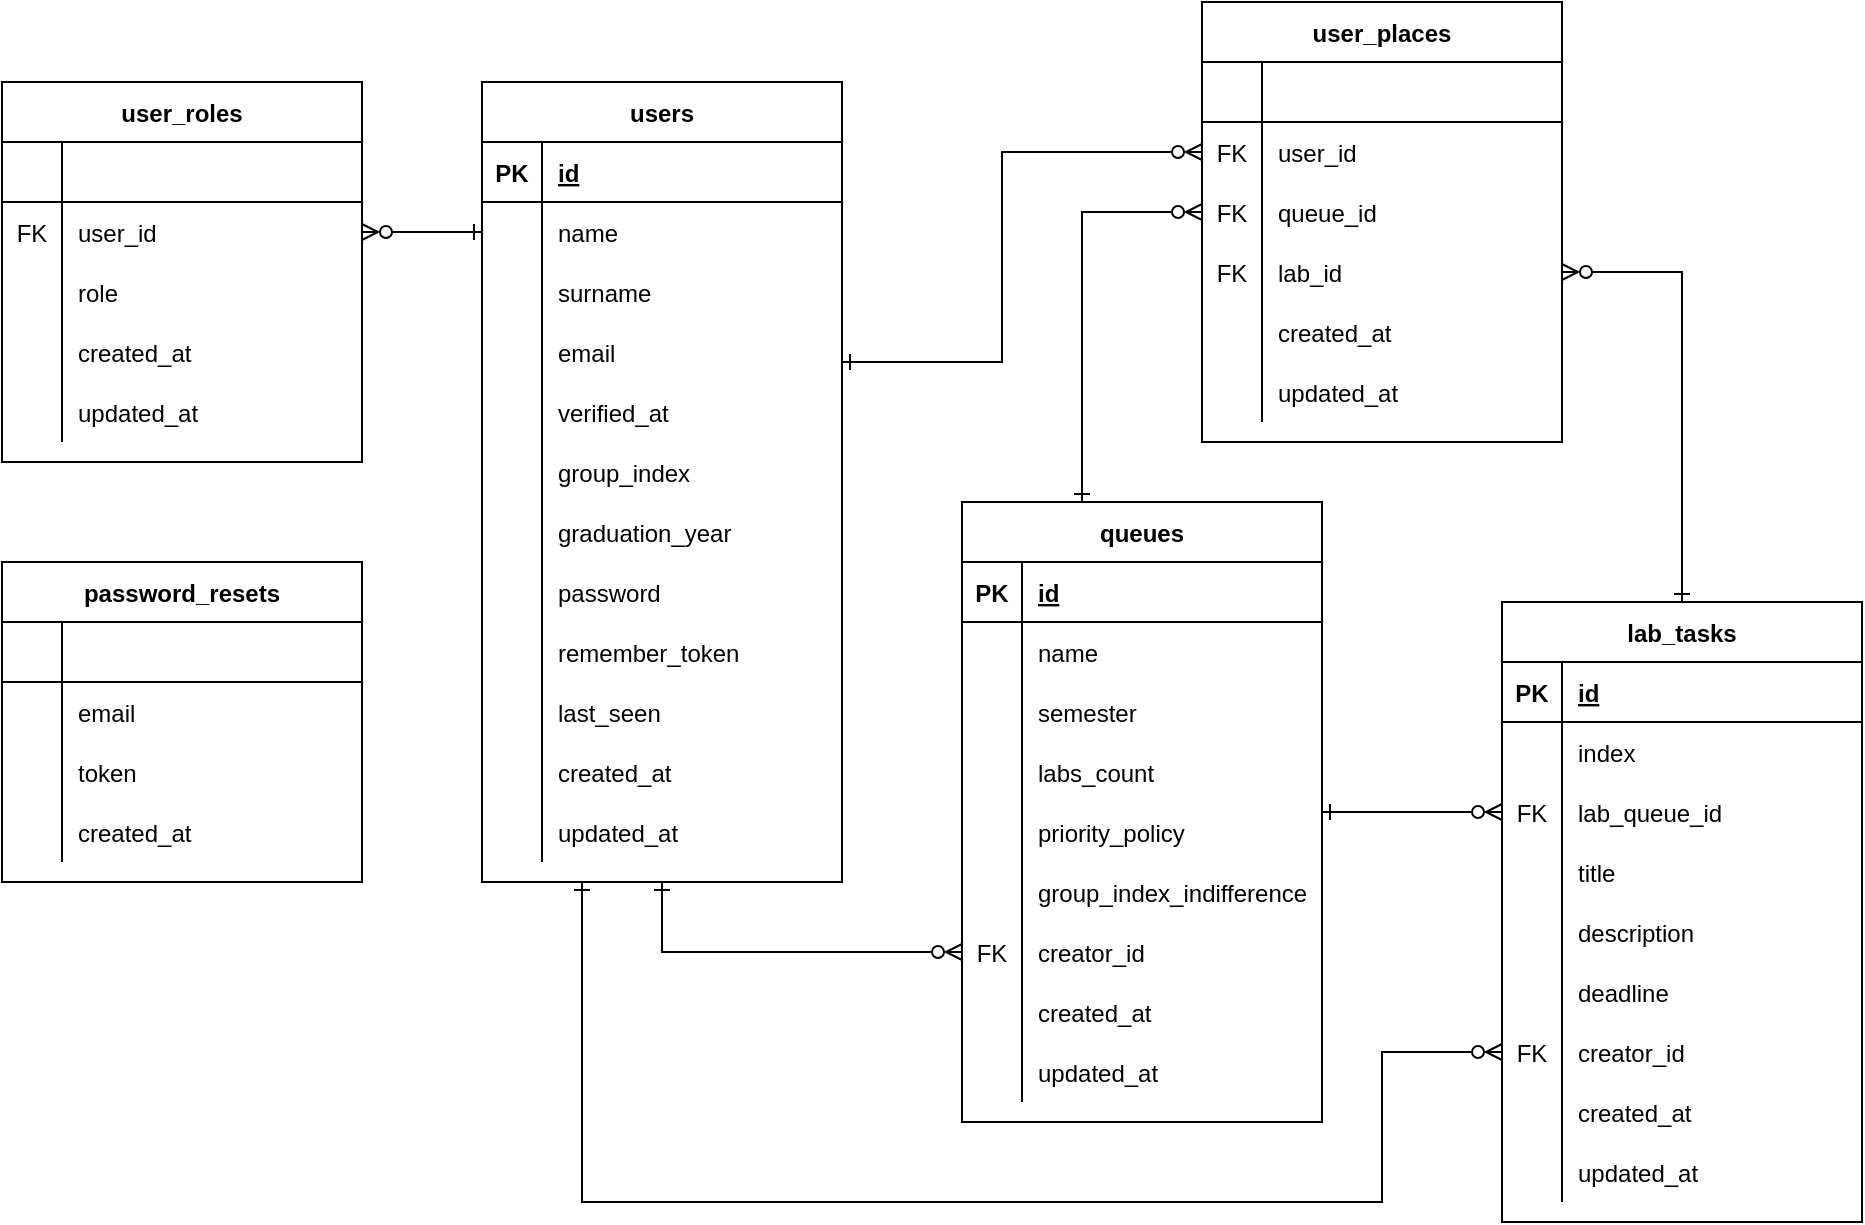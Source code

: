<mxfile version="17.4.2" type="device"><diagram id="eSmCyZYWv-POi5Xibx4J" name="Page-1"><mxGraphModel dx="2035" dy="733" grid="1" gridSize="10" guides="1" tooltips="1" connect="1" arrows="1" fold="1" page="1" pageScale="1" pageWidth="850" pageHeight="1100" math="0" shadow="0"><root><mxCell id="0"/><mxCell id="1" parent="0"/><mxCell id="dV7LH_QPgFNUmHeSNDw5-92" style="edgeStyle=orthogonalEdgeStyle;rounded=0;orthogonalLoop=1;jettySize=auto;html=1;startArrow=ERone;startFill=0;endArrow=ERzeroToMany;endFill=0;" parent="1" source="dV7LH_QPgFNUmHeSNDw5-1" target="dV7LH_QPgFNUmHeSNDw5-89" edge="1"><mxGeometry relative="1" as="geometry"/></mxCell><mxCell id="4sEg2QqmneDxAvQaj70C-14" style="edgeStyle=orthogonalEdgeStyle;rounded=0;orthogonalLoop=1;jettySize=auto;html=1;endArrow=ERzeroToMany;endFill=0;startArrow=ERone;startFill=0;" parent="1" source="dV7LH_QPgFNUmHeSNDw5-1" target="4sEg2QqmneDxAvQaj70C-5" edge="1"><mxGeometry relative="1" as="geometry"><Array as="points"><mxPoint x="400" y="260"/><mxPoint x="400" y="155"/></Array></mxGeometry></mxCell><mxCell id="dV7LH_QPgFNUmHeSNDw5-1" value="users" style="shape=table;startSize=30;container=1;collapsible=1;childLayout=tableLayout;fixedRows=1;rowLines=0;fontStyle=1;align=center;resizeLast=1;" parent="1" vertex="1"><mxGeometry x="140" y="120" width="180" height="400" as="geometry"/></mxCell><mxCell id="dV7LH_QPgFNUmHeSNDw5-2" value="" style="shape=tableRow;horizontal=0;startSize=0;swimlaneHead=0;swimlaneBody=0;fillColor=none;collapsible=0;dropTarget=0;points=[[0,0.5],[1,0.5]];portConstraint=eastwest;top=0;left=0;right=0;bottom=1;" parent="dV7LH_QPgFNUmHeSNDw5-1" vertex="1"><mxGeometry y="30" width="180" height="30" as="geometry"/></mxCell><mxCell id="dV7LH_QPgFNUmHeSNDw5-3" value="PK" style="shape=partialRectangle;connectable=0;fillColor=none;top=0;left=0;bottom=0;right=0;fontStyle=1;overflow=hidden;" parent="dV7LH_QPgFNUmHeSNDw5-2" vertex="1"><mxGeometry width="30" height="30" as="geometry"><mxRectangle width="30" height="30" as="alternateBounds"/></mxGeometry></mxCell><mxCell id="dV7LH_QPgFNUmHeSNDw5-4" value="id" style="shape=partialRectangle;connectable=0;fillColor=none;top=0;left=0;bottom=0;right=0;align=left;spacingLeft=6;fontStyle=5;overflow=hidden;" parent="dV7LH_QPgFNUmHeSNDw5-2" vertex="1"><mxGeometry x="30" width="150" height="30" as="geometry"><mxRectangle width="150" height="30" as="alternateBounds"/></mxGeometry></mxCell><mxCell id="dV7LH_QPgFNUmHeSNDw5-5" value="" style="shape=tableRow;horizontal=0;startSize=0;swimlaneHead=0;swimlaneBody=0;fillColor=none;collapsible=0;dropTarget=0;points=[[0,0.5],[1,0.5]];portConstraint=eastwest;top=0;left=0;right=0;bottom=0;" parent="dV7LH_QPgFNUmHeSNDw5-1" vertex="1"><mxGeometry y="60" width="180" height="30" as="geometry"/></mxCell><mxCell id="dV7LH_QPgFNUmHeSNDw5-6" value="" style="shape=partialRectangle;connectable=0;fillColor=none;top=0;left=0;bottom=0;right=0;editable=1;overflow=hidden;" parent="dV7LH_QPgFNUmHeSNDw5-5" vertex="1"><mxGeometry width="30" height="30" as="geometry"><mxRectangle width="30" height="30" as="alternateBounds"/></mxGeometry></mxCell><mxCell id="dV7LH_QPgFNUmHeSNDw5-7" value="name" style="shape=partialRectangle;connectable=0;fillColor=none;top=0;left=0;bottom=0;right=0;align=left;spacingLeft=6;overflow=hidden;" parent="dV7LH_QPgFNUmHeSNDw5-5" vertex="1"><mxGeometry x="30" width="150" height="30" as="geometry"><mxRectangle width="150" height="30" as="alternateBounds"/></mxGeometry></mxCell><mxCell id="dV7LH_QPgFNUmHeSNDw5-8" value="" style="shape=tableRow;horizontal=0;startSize=0;swimlaneHead=0;swimlaneBody=0;fillColor=none;collapsible=0;dropTarget=0;points=[[0,0.5],[1,0.5]];portConstraint=eastwest;top=0;left=0;right=0;bottom=0;" parent="dV7LH_QPgFNUmHeSNDw5-1" vertex="1"><mxGeometry y="90" width="180" height="30" as="geometry"/></mxCell><mxCell id="dV7LH_QPgFNUmHeSNDw5-9" value="" style="shape=partialRectangle;connectable=0;fillColor=none;top=0;left=0;bottom=0;right=0;editable=1;overflow=hidden;" parent="dV7LH_QPgFNUmHeSNDw5-8" vertex="1"><mxGeometry width="30" height="30" as="geometry"><mxRectangle width="30" height="30" as="alternateBounds"/></mxGeometry></mxCell><mxCell id="dV7LH_QPgFNUmHeSNDw5-10" value="surname" style="shape=partialRectangle;connectable=0;fillColor=none;top=0;left=0;bottom=0;right=0;align=left;spacingLeft=6;overflow=hidden;" parent="dV7LH_QPgFNUmHeSNDw5-8" vertex="1"><mxGeometry x="30" width="150" height="30" as="geometry"><mxRectangle width="150" height="30" as="alternateBounds"/></mxGeometry></mxCell><mxCell id="dV7LH_QPgFNUmHeSNDw5-11" value="" style="shape=tableRow;horizontal=0;startSize=0;swimlaneHead=0;swimlaneBody=0;fillColor=none;collapsible=0;dropTarget=0;points=[[0,0.5],[1,0.5]];portConstraint=eastwest;top=0;left=0;right=0;bottom=0;" parent="dV7LH_QPgFNUmHeSNDw5-1" vertex="1"><mxGeometry y="120" width="180" height="30" as="geometry"/></mxCell><mxCell id="dV7LH_QPgFNUmHeSNDw5-12" value="" style="shape=partialRectangle;connectable=0;fillColor=none;top=0;left=0;bottom=0;right=0;editable=1;overflow=hidden;" parent="dV7LH_QPgFNUmHeSNDw5-11" vertex="1"><mxGeometry width="30" height="30" as="geometry"><mxRectangle width="30" height="30" as="alternateBounds"/></mxGeometry></mxCell><mxCell id="dV7LH_QPgFNUmHeSNDw5-13" value="email" style="shape=partialRectangle;connectable=0;fillColor=none;top=0;left=0;bottom=0;right=0;align=left;spacingLeft=6;overflow=hidden;" parent="dV7LH_QPgFNUmHeSNDw5-11" vertex="1"><mxGeometry x="30" width="150" height="30" as="geometry"><mxRectangle width="150" height="30" as="alternateBounds"/></mxGeometry></mxCell><mxCell id="dV7LH_QPgFNUmHeSNDw5-33" value="" style="shape=tableRow;horizontal=0;startSize=0;swimlaneHead=0;swimlaneBody=0;fillColor=none;collapsible=0;dropTarget=0;points=[[0,0.5],[1,0.5]];portConstraint=eastwest;top=0;left=0;right=0;bottom=0;" parent="dV7LH_QPgFNUmHeSNDw5-1" vertex="1"><mxGeometry y="150" width="180" height="30" as="geometry"/></mxCell><mxCell id="dV7LH_QPgFNUmHeSNDw5-34" value="" style="shape=partialRectangle;connectable=0;fillColor=none;top=0;left=0;bottom=0;right=0;editable=1;overflow=hidden;" parent="dV7LH_QPgFNUmHeSNDw5-33" vertex="1"><mxGeometry width="30" height="30" as="geometry"><mxRectangle width="30" height="30" as="alternateBounds"/></mxGeometry></mxCell><mxCell id="dV7LH_QPgFNUmHeSNDw5-35" value="verified_at" style="shape=partialRectangle;connectable=0;fillColor=none;top=0;left=0;bottom=0;right=0;align=left;spacingLeft=6;overflow=hidden;" parent="dV7LH_QPgFNUmHeSNDw5-33" vertex="1"><mxGeometry x="30" width="150" height="30" as="geometry"><mxRectangle width="150" height="30" as="alternateBounds"/></mxGeometry></mxCell><mxCell id="dV7LH_QPgFNUmHeSNDw5-14" value="" style="shape=tableRow;horizontal=0;startSize=0;swimlaneHead=0;swimlaneBody=0;fillColor=none;collapsible=0;dropTarget=0;points=[[0,0.5],[1,0.5]];portConstraint=eastwest;top=0;left=0;right=0;bottom=0;" parent="dV7LH_QPgFNUmHeSNDw5-1" vertex="1"><mxGeometry y="180" width="180" height="30" as="geometry"/></mxCell><mxCell id="dV7LH_QPgFNUmHeSNDw5-15" value="" style="shape=partialRectangle;connectable=0;fillColor=none;top=0;left=0;bottom=0;right=0;editable=1;overflow=hidden;" parent="dV7LH_QPgFNUmHeSNDw5-14" vertex="1"><mxGeometry width="30" height="30" as="geometry"><mxRectangle width="30" height="30" as="alternateBounds"/></mxGeometry></mxCell><mxCell id="dV7LH_QPgFNUmHeSNDw5-16" value="group_index" style="shape=partialRectangle;connectable=0;fillColor=none;top=0;left=0;bottom=0;right=0;align=left;spacingLeft=6;overflow=hidden;" parent="dV7LH_QPgFNUmHeSNDw5-14" vertex="1"><mxGeometry x="30" width="150" height="30" as="geometry"><mxRectangle width="150" height="30" as="alternateBounds"/></mxGeometry></mxCell><mxCell id="dV7LH_QPgFNUmHeSNDw5-36" value="" style="shape=tableRow;horizontal=0;startSize=0;swimlaneHead=0;swimlaneBody=0;fillColor=none;collapsible=0;dropTarget=0;points=[[0,0.5],[1,0.5]];portConstraint=eastwest;top=0;left=0;right=0;bottom=0;" parent="dV7LH_QPgFNUmHeSNDw5-1" vertex="1"><mxGeometry y="210" width="180" height="30" as="geometry"/></mxCell><mxCell id="dV7LH_QPgFNUmHeSNDw5-37" value="" style="shape=partialRectangle;connectable=0;fillColor=none;top=0;left=0;bottom=0;right=0;editable=1;overflow=hidden;" parent="dV7LH_QPgFNUmHeSNDw5-36" vertex="1"><mxGeometry width="30" height="30" as="geometry"><mxRectangle width="30" height="30" as="alternateBounds"/></mxGeometry></mxCell><mxCell id="dV7LH_QPgFNUmHeSNDw5-38" value="graduation_year" style="shape=partialRectangle;connectable=0;fillColor=none;top=0;left=0;bottom=0;right=0;align=left;spacingLeft=6;overflow=hidden;" parent="dV7LH_QPgFNUmHeSNDw5-36" vertex="1"><mxGeometry x="30" width="150" height="30" as="geometry"><mxRectangle width="150" height="30" as="alternateBounds"/></mxGeometry></mxCell><mxCell id="dV7LH_QPgFNUmHeSNDw5-39" value="" style="shape=tableRow;horizontal=0;startSize=0;swimlaneHead=0;swimlaneBody=0;fillColor=none;collapsible=0;dropTarget=0;points=[[0,0.5],[1,0.5]];portConstraint=eastwest;top=0;left=0;right=0;bottom=0;" parent="dV7LH_QPgFNUmHeSNDw5-1" vertex="1"><mxGeometry y="240" width="180" height="30" as="geometry"/></mxCell><mxCell id="dV7LH_QPgFNUmHeSNDw5-40" value="" style="shape=partialRectangle;connectable=0;fillColor=none;top=0;left=0;bottom=0;right=0;editable=1;overflow=hidden;" parent="dV7LH_QPgFNUmHeSNDw5-39" vertex="1"><mxGeometry width="30" height="30" as="geometry"><mxRectangle width="30" height="30" as="alternateBounds"/></mxGeometry></mxCell><mxCell id="dV7LH_QPgFNUmHeSNDw5-41" value="password" style="shape=partialRectangle;connectable=0;fillColor=none;top=0;left=0;bottom=0;right=0;align=left;spacingLeft=6;overflow=hidden;" parent="dV7LH_QPgFNUmHeSNDw5-39" vertex="1"><mxGeometry x="30" width="150" height="30" as="geometry"><mxRectangle width="150" height="30" as="alternateBounds"/></mxGeometry></mxCell><mxCell id="dV7LH_QPgFNUmHeSNDw5-45" value="" style="shape=tableRow;horizontal=0;startSize=0;swimlaneHead=0;swimlaneBody=0;fillColor=none;collapsible=0;dropTarget=0;points=[[0,0.5],[1,0.5]];portConstraint=eastwest;top=0;left=0;right=0;bottom=0;" parent="dV7LH_QPgFNUmHeSNDw5-1" vertex="1"><mxGeometry y="270" width="180" height="30" as="geometry"/></mxCell><mxCell id="dV7LH_QPgFNUmHeSNDw5-46" value="" style="shape=partialRectangle;connectable=0;fillColor=none;top=0;left=0;bottom=0;right=0;editable=1;overflow=hidden;" parent="dV7LH_QPgFNUmHeSNDw5-45" vertex="1"><mxGeometry width="30" height="30" as="geometry"><mxRectangle width="30" height="30" as="alternateBounds"/></mxGeometry></mxCell><mxCell id="dV7LH_QPgFNUmHeSNDw5-47" value="remember_token" style="shape=partialRectangle;connectable=0;fillColor=none;top=0;left=0;bottom=0;right=0;align=left;spacingLeft=6;overflow=hidden;" parent="dV7LH_QPgFNUmHeSNDw5-45" vertex="1"><mxGeometry x="30" width="150" height="30" as="geometry"><mxRectangle width="150" height="30" as="alternateBounds"/></mxGeometry></mxCell><mxCell id="dV7LH_QPgFNUmHeSNDw5-64" value="" style="shape=tableRow;horizontal=0;startSize=0;swimlaneHead=0;swimlaneBody=0;fillColor=none;collapsible=0;dropTarget=0;points=[[0,0.5],[1,0.5]];portConstraint=eastwest;top=0;left=0;right=0;bottom=0;" parent="dV7LH_QPgFNUmHeSNDw5-1" vertex="1"><mxGeometry y="300" width="180" height="30" as="geometry"/></mxCell><mxCell id="dV7LH_QPgFNUmHeSNDw5-65" value="" style="shape=partialRectangle;connectable=0;fillColor=none;top=0;left=0;bottom=0;right=0;editable=1;overflow=hidden;" parent="dV7LH_QPgFNUmHeSNDw5-64" vertex="1"><mxGeometry width="30" height="30" as="geometry"><mxRectangle width="30" height="30" as="alternateBounds"/></mxGeometry></mxCell><mxCell id="dV7LH_QPgFNUmHeSNDw5-66" value="last_seen" style="shape=partialRectangle;connectable=0;fillColor=none;top=0;left=0;bottom=0;right=0;align=left;spacingLeft=6;overflow=hidden;" parent="dV7LH_QPgFNUmHeSNDw5-64" vertex="1"><mxGeometry x="30" width="150" height="30" as="geometry"><mxRectangle width="150" height="30" as="alternateBounds"/></mxGeometry></mxCell><mxCell id="dV7LH_QPgFNUmHeSNDw5-42" value="" style="shape=tableRow;horizontal=0;startSize=0;swimlaneHead=0;swimlaneBody=0;fillColor=none;collapsible=0;dropTarget=0;points=[[0,0.5],[1,0.5]];portConstraint=eastwest;top=0;left=0;right=0;bottom=0;" parent="dV7LH_QPgFNUmHeSNDw5-1" vertex="1"><mxGeometry y="330" width="180" height="30" as="geometry"/></mxCell><mxCell id="dV7LH_QPgFNUmHeSNDw5-43" value="" style="shape=partialRectangle;connectable=0;fillColor=none;top=0;left=0;bottom=0;right=0;editable=1;overflow=hidden;" parent="dV7LH_QPgFNUmHeSNDw5-42" vertex="1"><mxGeometry width="30" height="30" as="geometry"><mxRectangle width="30" height="30" as="alternateBounds"/></mxGeometry></mxCell><mxCell id="dV7LH_QPgFNUmHeSNDw5-44" value="created_at" style="shape=partialRectangle;connectable=0;fillColor=none;top=0;left=0;bottom=0;right=0;align=left;spacingLeft=6;overflow=hidden;" parent="dV7LH_QPgFNUmHeSNDw5-42" vertex="1"><mxGeometry x="30" width="150" height="30" as="geometry"><mxRectangle width="150" height="30" as="alternateBounds"/></mxGeometry></mxCell><mxCell id="dV7LH_QPgFNUmHeSNDw5-48" value="" style="shape=tableRow;horizontal=0;startSize=0;swimlaneHead=0;swimlaneBody=0;fillColor=none;collapsible=0;dropTarget=0;points=[[0,0.5],[1,0.5]];portConstraint=eastwest;top=0;left=0;right=0;bottom=0;" parent="dV7LH_QPgFNUmHeSNDw5-1" vertex="1"><mxGeometry y="360" width="180" height="30" as="geometry"/></mxCell><mxCell id="dV7LH_QPgFNUmHeSNDw5-49" value="" style="shape=partialRectangle;connectable=0;fillColor=none;top=0;left=0;bottom=0;right=0;editable=1;overflow=hidden;" parent="dV7LH_QPgFNUmHeSNDw5-48" vertex="1"><mxGeometry width="30" height="30" as="geometry"><mxRectangle width="30" height="30" as="alternateBounds"/></mxGeometry></mxCell><mxCell id="dV7LH_QPgFNUmHeSNDw5-50" value="updated_at" style="shape=partialRectangle;connectable=0;fillColor=none;top=0;left=0;bottom=0;right=0;align=left;spacingLeft=6;overflow=hidden;" parent="dV7LH_QPgFNUmHeSNDw5-48" vertex="1"><mxGeometry x="30" width="150" height="30" as="geometry"><mxRectangle width="150" height="30" as="alternateBounds"/></mxGeometry></mxCell><mxCell id="dV7LH_QPgFNUmHeSNDw5-51" value="password_resets" style="shape=table;startSize=30;container=1;collapsible=1;childLayout=tableLayout;fixedRows=1;rowLines=0;fontStyle=1;align=center;resizeLast=1;" parent="1" vertex="1"><mxGeometry x="-100" y="360" width="180" height="160" as="geometry"/></mxCell><mxCell id="dV7LH_QPgFNUmHeSNDw5-52" value="" style="shape=tableRow;horizontal=0;startSize=0;swimlaneHead=0;swimlaneBody=0;fillColor=none;collapsible=0;dropTarget=0;points=[[0,0.5],[1,0.5]];portConstraint=eastwest;top=0;left=0;right=0;bottom=1;" parent="dV7LH_QPgFNUmHeSNDw5-51" vertex="1"><mxGeometry y="30" width="180" height="30" as="geometry"/></mxCell><mxCell id="dV7LH_QPgFNUmHeSNDw5-53" value="" style="shape=partialRectangle;connectable=0;fillColor=none;top=0;left=0;bottom=0;right=0;fontStyle=1;overflow=hidden;" parent="dV7LH_QPgFNUmHeSNDw5-52" vertex="1"><mxGeometry width="30" height="30" as="geometry"><mxRectangle width="30" height="30" as="alternateBounds"/></mxGeometry></mxCell><mxCell id="dV7LH_QPgFNUmHeSNDw5-54" value="" style="shape=partialRectangle;connectable=0;fillColor=none;top=0;left=0;bottom=0;right=0;align=left;spacingLeft=6;fontStyle=5;overflow=hidden;" parent="dV7LH_QPgFNUmHeSNDw5-52" vertex="1"><mxGeometry x="30" width="150" height="30" as="geometry"><mxRectangle width="150" height="30" as="alternateBounds"/></mxGeometry></mxCell><mxCell id="dV7LH_QPgFNUmHeSNDw5-55" value="" style="shape=tableRow;horizontal=0;startSize=0;swimlaneHead=0;swimlaneBody=0;fillColor=none;collapsible=0;dropTarget=0;points=[[0,0.5],[1,0.5]];portConstraint=eastwest;top=0;left=0;right=0;bottom=0;" parent="dV7LH_QPgFNUmHeSNDw5-51" vertex="1"><mxGeometry y="60" width="180" height="30" as="geometry"/></mxCell><mxCell id="dV7LH_QPgFNUmHeSNDw5-56" value="" style="shape=partialRectangle;connectable=0;fillColor=none;top=0;left=0;bottom=0;right=0;editable=1;overflow=hidden;" parent="dV7LH_QPgFNUmHeSNDw5-55" vertex="1"><mxGeometry width="30" height="30" as="geometry"><mxRectangle width="30" height="30" as="alternateBounds"/></mxGeometry></mxCell><mxCell id="dV7LH_QPgFNUmHeSNDw5-57" value="email" style="shape=partialRectangle;connectable=0;fillColor=none;top=0;left=0;bottom=0;right=0;align=left;spacingLeft=6;overflow=hidden;" parent="dV7LH_QPgFNUmHeSNDw5-55" vertex="1"><mxGeometry x="30" width="150" height="30" as="geometry"><mxRectangle width="150" height="30" as="alternateBounds"/></mxGeometry></mxCell><mxCell id="dV7LH_QPgFNUmHeSNDw5-58" value="" style="shape=tableRow;horizontal=0;startSize=0;swimlaneHead=0;swimlaneBody=0;fillColor=none;collapsible=0;dropTarget=0;points=[[0,0.5],[1,0.5]];portConstraint=eastwest;top=0;left=0;right=0;bottom=0;" parent="dV7LH_QPgFNUmHeSNDw5-51" vertex="1"><mxGeometry y="90" width="180" height="30" as="geometry"/></mxCell><mxCell id="dV7LH_QPgFNUmHeSNDw5-59" value="" style="shape=partialRectangle;connectable=0;fillColor=none;top=0;left=0;bottom=0;right=0;editable=1;overflow=hidden;" parent="dV7LH_QPgFNUmHeSNDw5-58" vertex="1"><mxGeometry width="30" height="30" as="geometry"><mxRectangle width="30" height="30" as="alternateBounds"/></mxGeometry></mxCell><mxCell id="dV7LH_QPgFNUmHeSNDw5-60" value="token" style="shape=partialRectangle;connectable=0;fillColor=none;top=0;left=0;bottom=0;right=0;align=left;spacingLeft=6;overflow=hidden;" parent="dV7LH_QPgFNUmHeSNDw5-58" vertex="1"><mxGeometry x="30" width="150" height="30" as="geometry"><mxRectangle width="150" height="30" as="alternateBounds"/></mxGeometry></mxCell><mxCell id="dV7LH_QPgFNUmHeSNDw5-61" value="" style="shape=tableRow;horizontal=0;startSize=0;swimlaneHead=0;swimlaneBody=0;fillColor=none;collapsible=0;dropTarget=0;points=[[0,0.5],[1,0.5]];portConstraint=eastwest;top=0;left=0;right=0;bottom=0;" parent="dV7LH_QPgFNUmHeSNDw5-51" vertex="1"><mxGeometry y="120" width="180" height="30" as="geometry"/></mxCell><mxCell id="dV7LH_QPgFNUmHeSNDw5-62" value="" style="shape=partialRectangle;connectable=0;fillColor=none;top=0;left=0;bottom=0;right=0;editable=1;overflow=hidden;" parent="dV7LH_QPgFNUmHeSNDw5-61" vertex="1"><mxGeometry width="30" height="30" as="geometry"><mxRectangle width="30" height="30" as="alternateBounds"/></mxGeometry></mxCell><mxCell id="dV7LH_QPgFNUmHeSNDw5-63" value="created_at" style="shape=partialRectangle;connectable=0;fillColor=none;top=0;left=0;bottom=0;right=0;align=left;spacingLeft=6;overflow=hidden;" parent="dV7LH_QPgFNUmHeSNDw5-61" vertex="1"><mxGeometry x="30" width="150" height="30" as="geometry"><mxRectangle width="150" height="30" as="alternateBounds"/></mxGeometry></mxCell><mxCell id="dV7LH_QPgFNUmHeSNDw5-67" value="queues" style="shape=table;startSize=30;container=1;collapsible=1;childLayout=tableLayout;fixedRows=1;rowLines=0;fontStyle=1;align=center;resizeLast=1;" parent="1" vertex="1"><mxGeometry x="380" y="330" width="180" height="310" as="geometry"/></mxCell><mxCell id="dV7LH_QPgFNUmHeSNDw5-68" value="" style="shape=tableRow;horizontal=0;startSize=0;swimlaneHead=0;swimlaneBody=0;fillColor=none;collapsible=0;dropTarget=0;points=[[0,0.5],[1,0.5]];portConstraint=eastwest;top=0;left=0;right=0;bottom=1;" parent="dV7LH_QPgFNUmHeSNDw5-67" vertex="1"><mxGeometry y="30" width="180" height="30" as="geometry"/></mxCell><mxCell id="dV7LH_QPgFNUmHeSNDw5-69" value="PK" style="shape=partialRectangle;connectable=0;fillColor=none;top=0;left=0;bottom=0;right=0;fontStyle=1;overflow=hidden;" parent="dV7LH_QPgFNUmHeSNDw5-68" vertex="1"><mxGeometry width="30" height="30" as="geometry"><mxRectangle width="30" height="30" as="alternateBounds"/></mxGeometry></mxCell><mxCell id="dV7LH_QPgFNUmHeSNDw5-70" value="id" style="shape=partialRectangle;connectable=0;fillColor=none;top=0;left=0;bottom=0;right=0;align=left;spacingLeft=6;fontStyle=5;overflow=hidden;" parent="dV7LH_QPgFNUmHeSNDw5-68" vertex="1"><mxGeometry x="30" width="150" height="30" as="geometry"><mxRectangle width="150" height="30" as="alternateBounds"/></mxGeometry></mxCell><mxCell id="dV7LH_QPgFNUmHeSNDw5-71" value="" style="shape=tableRow;horizontal=0;startSize=0;swimlaneHead=0;swimlaneBody=0;fillColor=none;collapsible=0;dropTarget=0;points=[[0,0.5],[1,0.5]];portConstraint=eastwest;top=0;left=0;right=0;bottom=0;" parent="dV7LH_QPgFNUmHeSNDw5-67" vertex="1"><mxGeometry y="60" width="180" height="30" as="geometry"/></mxCell><mxCell id="dV7LH_QPgFNUmHeSNDw5-72" value="" style="shape=partialRectangle;connectable=0;fillColor=none;top=0;left=0;bottom=0;right=0;editable=1;overflow=hidden;" parent="dV7LH_QPgFNUmHeSNDw5-71" vertex="1"><mxGeometry width="30" height="30" as="geometry"><mxRectangle width="30" height="30" as="alternateBounds"/></mxGeometry></mxCell><mxCell id="dV7LH_QPgFNUmHeSNDw5-73" value="name" style="shape=partialRectangle;connectable=0;fillColor=none;top=0;left=0;bottom=0;right=0;align=left;spacingLeft=6;overflow=hidden;" parent="dV7LH_QPgFNUmHeSNDw5-71" vertex="1"><mxGeometry x="30" width="150" height="30" as="geometry"><mxRectangle width="150" height="30" as="alternateBounds"/></mxGeometry></mxCell><mxCell id="dV7LH_QPgFNUmHeSNDw5-93" value="" style="shape=tableRow;horizontal=0;startSize=0;swimlaneHead=0;swimlaneBody=0;fillColor=none;collapsible=0;dropTarget=0;points=[[0,0.5],[1,0.5]];portConstraint=eastwest;top=0;left=0;right=0;bottom=0;" parent="dV7LH_QPgFNUmHeSNDw5-67" vertex="1"><mxGeometry y="90" width="180" height="30" as="geometry"/></mxCell><mxCell id="dV7LH_QPgFNUmHeSNDw5-94" value="" style="shape=partialRectangle;connectable=0;fillColor=none;top=0;left=0;bottom=0;right=0;editable=1;overflow=hidden;" parent="dV7LH_QPgFNUmHeSNDw5-93" vertex="1"><mxGeometry width="30" height="30" as="geometry"><mxRectangle width="30" height="30" as="alternateBounds"/></mxGeometry></mxCell><mxCell id="dV7LH_QPgFNUmHeSNDw5-95" value="semester" style="shape=partialRectangle;connectable=0;fillColor=none;top=0;left=0;bottom=0;right=0;align=left;spacingLeft=6;overflow=hidden;" parent="dV7LH_QPgFNUmHeSNDw5-93" vertex="1"><mxGeometry x="30" width="150" height="30" as="geometry"><mxRectangle width="150" height="30" as="alternateBounds"/></mxGeometry></mxCell><mxCell id="dV7LH_QPgFNUmHeSNDw5-74" value="" style="shape=tableRow;horizontal=0;startSize=0;swimlaneHead=0;swimlaneBody=0;fillColor=none;collapsible=0;dropTarget=0;points=[[0,0.5],[1,0.5]];portConstraint=eastwest;top=0;left=0;right=0;bottom=0;" parent="dV7LH_QPgFNUmHeSNDw5-67" vertex="1"><mxGeometry y="120" width="180" height="30" as="geometry"/></mxCell><mxCell id="dV7LH_QPgFNUmHeSNDw5-75" value="" style="shape=partialRectangle;connectable=0;fillColor=none;top=0;left=0;bottom=0;right=0;editable=1;overflow=hidden;" parent="dV7LH_QPgFNUmHeSNDw5-74" vertex="1"><mxGeometry width="30" height="30" as="geometry"><mxRectangle width="30" height="30" as="alternateBounds"/></mxGeometry></mxCell><mxCell id="dV7LH_QPgFNUmHeSNDw5-76" value="labs_count" style="shape=partialRectangle;connectable=0;fillColor=none;top=0;left=0;bottom=0;right=0;align=left;spacingLeft=6;overflow=hidden;" parent="dV7LH_QPgFNUmHeSNDw5-74" vertex="1"><mxGeometry x="30" width="150" height="30" as="geometry"><mxRectangle width="150" height="30" as="alternateBounds"/></mxGeometry></mxCell><mxCell id="dV7LH_QPgFNUmHeSNDw5-77" value="" style="shape=tableRow;horizontal=0;startSize=0;swimlaneHead=0;swimlaneBody=0;fillColor=none;collapsible=0;dropTarget=0;points=[[0,0.5],[1,0.5]];portConstraint=eastwest;top=0;left=0;right=0;bottom=0;" parent="dV7LH_QPgFNUmHeSNDw5-67" vertex="1"><mxGeometry y="150" width="180" height="30" as="geometry"/></mxCell><mxCell id="dV7LH_QPgFNUmHeSNDw5-78" value="" style="shape=partialRectangle;connectable=0;fillColor=none;top=0;left=0;bottom=0;right=0;editable=1;overflow=hidden;" parent="dV7LH_QPgFNUmHeSNDw5-77" vertex="1"><mxGeometry width="30" height="30" as="geometry"><mxRectangle width="30" height="30" as="alternateBounds"/></mxGeometry></mxCell><mxCell id="dV7LH_QPgFNUmHeSNDw5-79" value="priority_policy" style="shape=partialRectangle;connectable=0;fillColor=none;top=0;left=0;bottom=0;right=0;align=left;spacingLeft=6;overflow=hidden;" parent="dV7LH_QPgFNUmHeSNDw5-77" vertex="1"><mxGeometry x="30" width="150" height="30" as="geometry"><mxRectangle width="150" height="30" as="alternateBounds"/></mxGeometry></mxCell><mxCell id="dV7LH_QPgFNUmHeSNDw5-80" value="" style="shape=tableRow;horizontal=0;startSize=0;swimlaneHead=0;swimlaneBody=0;fillColor=none;collapsible=0;dropTarget=0;points=[[0,0.5],[1,0.5]];portConstraint=eastwest;top=0;left=0;right=0;bottom=0;" parent="dV7LH_QPgFNUmHeSNDw5-67" vertex="1"><mxGeometry y="180" width="180" height="30" as="geometry"/></mxCell><mxCell id="dV7LH_QPgFNUmHeSNDw5-81" value="" style="shape=partialRectangle;connectable=0;fillColor=none;top=0;left=0;bottom=0;right=0;editable=1;overflow=hidden;" parent="dV7LH_QPgFNUmHeSNDw5-80" vertex="1"><mxGeometry width="30" height="30" as="geometry"><mxRectangle width="30" height="30" as="alternateBounds"/></mxGeometry></mxCell><mxCell id="dV7LH_QPgFNUmHeSNDw5-82" value="group_index_indifference" style="shape=partialRectangle;connectable=0;fillColor=none;top=0;left=0;bottom=0;right=0;align=left;spacingLeft=6;overflow=hidden;" parent="dV7LH_QPgFNUmHeSNDw5-80" vertex="1"><mxGeometry x="30" width="150" height="30" as="geometry"><mxRectangle width="150" height="30" as="alternateBounds"/></mxGeometry></mxCell><mxCell id="dV7LH_QPgFNUmHeSNDw5-89" value="" style="shape=tableRow;horizontal=0;startSize=0;swimlaneHead=0;swimlaneBody=0;fillColor=none;collapsible=0;dropTarget=0;points=[[0,0.5],[1,0.5]];portConstraint=eastwest;top=0;left=0;right=0;bottom=0;" parent="dV7LH_QPgFNUmHeSNDw5-67" vertex="1"><mxGeometry y="210" width="180" height="30" as="geometry"/></mxCell><mxCell id="dV7LH_QPgFNUmHeSNDw5-90" value="FK" style="shape=partialRectangle;connectable=0;fillColor=none;top=0;left=0;bottom=0;right=0;editable=1;overflow=hidden;" parent="dV7LH_QPgFNUmHeSNDw5-89" vertex="1"><mxGeometry width="30" height="30" as="geometry"><mxRectangle width="30" height="30" as="alternateBounds"/></mxGeometry></mxCell><mxCell id="dV7LH_QPgFNUmHeSNDw5-91" value="creator_id" style="shape=partialRectangle;connectable=0;fillColor=none;top=0;left=0;bottom=0;right=0;align=left;spacingLeft=6;overflow=hidden;" parent="dV7LH_QPgFNUmHeSNDw5-89" vertex="1"><mxGeometry x="30" width="150" height="30" as="geometry"><mxRectangle width="150" height="30" as="alternateBounds"/></mxGeometry></mxCell><mxCell id="dV7LH_QPgFNUmHeSNDw5-83" value="" style="shape=tableRow;horizontal=0;startSize=0;swimlaneHead=0;swimlaneBody=0;fillColor=none;collapsible=0;dropTarget=0;points=[[0,0.5],[1,0.5]];portConstraint=eastwest;top=0;left=0;right=0;bottom=0;" parent="dV7LH_QPgFNUmHeSNDw5-67" vertex="1"><mxGeometry y="240" width="180" height="30" as="geometry"/></mxCell><mxCell id="dV7LH_QPgFNUmHeSNDw5-84" value="" style="shape=partialRectangle;connectable=0;fillColor=none;top=0;left=0;bottom=0;right=0;editable=1;overflow=hidden;" parent="dV7LH_QPgFNUmHeSNDw5-83" vertex="1"><mxGeometry width="30" height="30" as="geometry"><mxRectangle width="30" height="30" as="alternateBounds"/></mxGeometry></mxCell><mxCell id="dV7LH_QPgFNUmHeSNDw5-85" value="created_at" style="shape=partialRectangle;connectable=0;fillColor=none;top=0;left=0;bottom=0;right=0;align=left;spacingLeft=6;overflow=hidden;" parent="dV7LH_QPgFNUmHeSNDw5-83" vertex="1"><mxGeometry x="30" width="150" height="30" as="geometry"><mxRectangle width="150" height="30" as="alternateBounds"/></mxGeometry></mxCell><mxCell id="dV7LH_QPgFNUmHeSNDw5-86" value="" style="shape=tableRow;horizontal=0;startSize=0;swimlaneHead=0;swimlaneBody=0;fillColor=none;collapsible=0;dropTarget=0;points=[[0,0.5],[1,0.5]];portConstraint=eastwest;top=0;left=0;right=0;bottom=0;" parent="dV7LH_QPgFNUmHeSNDw5-67" vertex="1"><mxGeometry y="270" width="180" height="30" as="geometry"/></mxCell><mxCell id="dV7LH_QPgFNUmHeSNDw5-87" value="" style="shape=partialRectangle;connectable=0;fillColor=none;top=0;left=0;bottom=0;right=0;editable=1;overflow=hidden;" parent="dV7LH_QPgFNUmHeSNDw5-86" vertex="1"><mxGeometry width="30" height="30" as="geometry"><mxRectangle width="30" height="30" as="alternateBounds"/></mxGeometry></mxCell><mxCell id="dV7LH_QPgFNUmHeSNDw5-88" value="updated_at" style="shape=partialRectangle;connectable=0;fillColor=none;top=0;left=0;bottom=0;right=0;align=left;spacingLeft=6;overflow=hidden;" parent="dV7LH_QPgFNUmHeSNDw5-86" vertex="1"><mxGeometry x="30" width="150" height="30" as="geometry"><mxRectangle width="150" height="30" as="alternateBounds"/></mxGeometry></mxCell><mxCell id="dV7LH_QPgFNUmHeSNDw5-112" style="edgeStyle=orthogonalEdgeStyle;rounded=0;orthogonalLoop=1;jettySize=auto;html=1;startArrow=ERone;startFill=0;endArrow=ERzeroToMany;endFill=0;" parent="1" source="dV7LH_QPgFNUmHeSNDw5-1" target="dV7LH_QPgFNUmHeSNDw5-100" edge="1"><mxGeometry relative="1" as="geometry"><Array as="points"><mxPoint x="120" y="195"/><mxPoint x="120" y="195"/></Array></mxGeometry></mxCell><mxCell id="dV7LH_QPgFNUmHeSNDw5-96" value="user_roles" style="shape=table;startSize=30;container=1;collapsible=1;childLayout=tableLayout;fixedRows=1;rowLines=0;fontStyle=1;align=center;resizeLast=1;" parent="1" vertex="1"><mxGeometry x="-100" y="120" width="180" height="190" as="geometry"/></mxCell><mxCell id="dV7LH_QPgFNUmHeSNDw5-97" value="" style="shape=tableRow;horizontal=0;startSize=0;swimlaneHead=0;swimlaneBody=0;fillColor=none;collapsible=0;dropTarget=0;points=[[0,0.5],[1,0.5]];portConstraint=eastwest;top=0;left=0;right=0;bottom=1;" parent="dV7LH_QPgFNUmHeSNDw5-96" vertex="1"><mxGeometry y="30" width="180" height="30" as="geometry"/></mxCell><mxCell id="dV7LH_QPgFNUmHeSNDw5-98" value="" style="shape=partialRectangle;connectable=0;fillColor=none;top=0;left=0;bottom=0;right=0;fontStyle=1;overflow=hidden;" parent="dV7LH_QPgFNUmHeSNDw5-97" vertex="1"><mxGeometry width="30" height="30" as="geometry"><mxRectangle width="30" height="30" as="alternateBounds"/></mxGeometry></mxCell><mxCell id="dV7LH_QPgFNUmHeSNDw5-99" value="" style="shape=partialRectangle;connectable=0;fillColor=none;top=0;left=0;bottom=0;right=0;align=left;spacingLeft=6;fontStyle=5;overflow=hidden;" parent="dV7LH_QPgFNUmHeSNDw5-97" vertex="1"><mxGeometry x="30" width="150" height="30" as="geometry"><mxRectangle width="150" height="30" as="alternateBounds"/></mxGeometry></mxCell><mxCell id="dV7LH_QPgFNUmHeSNDw5-100" value="" style="shape=tableRow;horizontal=0;startSize=0;swimlaneHead=0;swimlaneBody=0;fillColor=none;collapsible=0;dropTarget=0;points=[[0,0.5],[1,0.5]];portConstraint=eastwest;top=0;left=0;right=0;bottom=0;" parent="dV7LH_QPgFNUmHeSNDw5-96" vertex="1"><mxGeometry y="60" width="180" height="30" as="geometry"/></mxCell><mxCell id="dV7LH_QPgFNUmHeSNDw5-101" value="FK" style="shape=partialRectangle;connectable=0;fillColor=none;top=0;left=0;bottom=0;right=0;editable=1;overflow=hidden;" parent="dV7LH_QPgFNUmHeSNDw5-100" vertex="1"><mxGeometry width="30" height="30" as="geometry"><mxRectangle width="30" height="30" as="alternateBounds"/></mxGeometry></mxCell><mxCell id="dV7LH_QPgFNUmHeSNDw5-102" value="user_id" style="shape=partialRectangle;connectable=0;fillColor=none;top=0;left=0;bottom=0;right=0;align=left;spacingLeft=6;overflow=hidden;" parent="dV7LH_QPgFNUmHeSNDw5-100" vertex="1"><mxGeometry x="30" width="150" height="30" as="geometry"><mxRectangle width="150" height="30" as="alternateBounds"/></mxGeometry></mxCell><mxCell id="dV7LH_QPgFNUmHeSNDw5-103" value="" style="shape=tableRow;horizontal=0;startSize=0;swimlaneHead=0;swimlaneBody=0;fillColor=none;collapsible=0;dropTarget=0;points=[[0,0.5],[1,0.5]];portConstraint=eastwest;top=0;left=0;right=0;bottom=0;" parent="dV7LH_QPgFNUmHeSNDw5-96" vertex="1"><mxGeometry y="90" width="180" height="30" as="geometry"/></mxCell><mxCell id="dV7LH_QPgFNUmHeSNDw5-104" value="" style="shape=partialRectangle;connectable=0;fillColor=none;top=0;left=0;bottom=0;right=0;editable=1;overflow=hidden;" parent="dV7LH_QPgFNUmHeSNDw5-103" vertex="1"><mxGeometry width="30" height="30" as="geometry"><mxRectangle width="30" height="30" as="alternateBounds"/></mxGeometry></mxCell><mxCell id="dV7LH_QPgFNUmHeSNDw5-105" value="role" style="shape=partialRectangle;connectable=0;fillColor=none;top=0;left=0;bottom=0;right=0;align=left;spacingLeft=6;overflow=hidden;" parent="dV7LH_QPgFNUmHeSNDw5-103" vertex="1"><mxGeometry x="30" width="150" height="30" as="geometry"><mxRectangle width="150" height="30" as="alternateBounds"/></mxGeometry></mxCell><mxCell id="dV7LH_QPgFNUmHeSNDw5-106" value="" style="shape=tableRow;horizontal=0;startSize=0;swimlaneHead=0;swimlaneBody=0;fillColor=none;collapsible=0;dropTarget=0;points=[[0,0.5],[1,0.5]];portConstraint=eastwest;top=0;left=0;right=0;bottom=0;" parent="dV7LH_QPgFNUmHeSNDw5-96" vertex="1"><mxGeometry y="120" width="180" height="30" as="geometry"/></mxCell><mxCell id="dV7LH_QPgFNUmHeSNDw5-107" value="" style="shape=partialRectangle;connectable=0;fillColor=none;top=0;left=0;bottom=0;right=0;editable=1;overflow=hidden;" parent="dV7LH_QPgFNUmHeSNDw5-106" vertex="1"><mxGeometry width="30" height="30" as="geometry"><mxRectangle width="30" height="30" as="alternateBounds"/></mxGeometry></mxCell><mxCell id="dV7LH_QPgFNUmHeSNDw5-108" value="created_at" style="shape=partialRectangle;connectable=0;fillColor=none;top=0;left=0;bottom=0;right=0;align=left;spacingLeft=6;overflow=hidden;" parent="dV7LH_QPgFNUmHeSNDw5-106" vertex="1"><mxGeometry x="30" width="150" height="30" as="geometry"><mxRectangle width="150" height="30" as="alternateBounds"/></mxGeometry></mxCell><mxCell id="dV7LH_QPgFNUmHeSNDw5-109" value="" style="shape=tableRow;horizontal=0;startSize=0;swimlaneHead=0;swimlaneBody=0;fillColor=none;collapsible=0;dropTarget=0;points=[[0,0.5],[1,0.5]];portConstraint=eastwest;top=0;left=0;right=0;bottom=0;" parent="dV7LH_QPgFNUmHeSNDw5-96" vertex="1"><mxGeometry y="150" width="180" height="30" as="geometry"/></mxCell><mxCell id="dV7LH_QPgFNUmHeSNDw5-110" value="" style="shape=partialRectangle;connectable=0;fillColor=none;top=0;left=0;bottom=0;right=0;editable=1;overflow=hidden;" parent="dV7LH_QPgFNUmHeSNDw5-109" vertex="1"><mxGeometry width="30" height="30" as="geometry"><mxRectangle width="30" height="30" as="alternateBounds"/></mxGeometry></mxCell><mxCell id="dV7LH_QPgFNUmHeSNDw5-111" value="updated_at" style="shape=partialRectangle;connectable=0;fillColor=none;top=0;left=0;bottom=0;right=0;align=left;spacingLeft=6;overflow=hidden;" parent="dV7LH_QPgFNUmHeSNDw5-109" vertex="1"><mxGeometry x="30" width="150" height="30" as="geometry"><mxRectangle width="150" height="30" as="alternateBounds"/></mxGeometry></mxCell><mxCell id="4sEg2QqmneDxAvQaj70C-1" value="user_places" style="shape=table;startSize=30;container=1;collapsible=1;childLayout=tableLayout;fixedRows=1;rowLines=0;fontStyle=1;align=center;resizeLast=1;" parent="1" vertex="1"><mxGeometry x="500" y="80" width="180" height="220" as="geometry"/></mxCell><mxCell id="4sEg2QqmneDxAvQaj70C-2" value="" style="shape=tableRow;horizontal=0;startSize=0;swimlaneHead=0;swimlaneBody=0;fillColor=none;collapsible=0;dropTarget=0;points=[[0,0.5],[1,0.5]];portConstraint=eastwest;top=0;left=0;right=0;bottom=1;" parent="4sEg2QqmneDxAvQaj70C-1" vertex="1"><mxGeometry y="30" width="180" height="30" as="geometry"/></mxCell><mxCell id="4sEg2QqmneDxAvQaj70C-3" value="" style="shape=partialRectangle;connectable=0;fillColor=none;top=0;left=0;bottom=0;right=0;fontStyle=1;overflow=hidden;" parent="4sEg2QqmneDxAvQaj70C-2" vertex="1"><mxGeometry width="30" height="30" as="geometry"><mxRectangle width="30" height="30" as="alternateBounds"/></mxGeometry></mxCell><mxCell id="4sEg2QqmneDxAvQaj70C-4" value="" style="shape=partialRectangle;connectable=0;fillColor=none;top=0;left=0;bottom=0;right=0;align=left;spacingLeft=6;fontStyle=5;overflow=hidden;" parent="4sEg2QqmneDxAvQaj70C-2" vertex="1"><mxGeometry x="30" width="150" height="30" as="geometry"><mxRectangle width="150" height="30" as="alternateBounds"/></mxGeometry></mxCell><mxCell id="4sEg2QqmneDxAvQaj70C-5" value="" style="shape=tableRow;horizontal=0;startSize=0;swimlaneHead=0;swimlaneBody=0;fillColor=none;collapsible=0;dropTarget=0;points=[[0,0.5],[1,0.5]];portConstraint=eastwest;top=0;left=0;right=0;bottom=0;" parent="4sEg2QqmneDxAvQaj70C-1" vertex="1"><mxGeometry y="60" width="180" height="30" as="geometry"/></mxCell><mxCell id="4sEg2QqmneDxAvQaj70C-6" value="FK" style="shape=partialRectangle;connectable=0;fillColor=none;top=0;left=0;bottom=0;right=0;editable=1;overflow=hidden;" parent="4sEg2QqmneDxAvQaj70C-5" vertex="1"><mxGeometry width="30" height="30" as="geometry"><mxRectangle width="30" height="30" as="alternateBounds"/></mxGeometry></mxCell><mxCell id="4sEg2QqmneDxAvQaj70C-7" value="user_id" style="shape=partialRectangle;connectable=0;fillColor=none;top=0;left=0;bottom=0;right=0;align=left;spacingLeft=6;overflow=hidden;" parent="4sEg2QqmneDxAvQaj70C-5" vertex="1"><mxGeometry x="30" width="150" height="30" as="geometry"><mxRectangle width="150" height="30" as="alternateBounds"/></mxGeometry></mxCell><mxCell id="4sEg2QqmneDxAvQaj70C-8" value="" style="shape=tableRow;horizontal=0;startSize=0;swimlaneHead=0;swimlaneBody=0;fillColor=none;collapsible=0;dropTarget=0;points=[[0,0.5],[1,0.5]];portConstraint=eastwest;top=0;left=0;right=0;bottom=0;" parent="4sEg2QqmneDxAvQaj70C-1" vertex="1"><mxGeometry y="90" width="180" height="30" as="geometry"/></mxCell><mxCell id="4sEg2QqmneDxAvQaj70C-9" value="FK" style="shape=partialRectangle;connectable=0;fillColor=none;top=0;left=0;bottom=0;right=0;editable=1;overflow=hidden;" parent="4sEg2QqmneDxAvQaj70C-8" vertex="1"><mxGeometry width="30" height="30" as="geometry"><mxRectangle width="30" height="30" as="alternateBounds"/></mxGeometry></mxCell><mxCell id="4sEg2QqmneDxAvQaj70C-10" value="queue_id" style="shape=partialRectangle;connectable=0;fillColor=none;top=0;left=0;bottom=0;right=0;align=left;spacingLeft=6;overflow=hidden;" parent="4sEg2QqmneDxAvQaj70C-8" vertex="1"><mxGeometry x="30" width="150" height="30" as="geometry"><mxRectangle width="150" height="30" as="alternateBounds"/></mxGeometry></mxCell><mxCell id="4sEg2QqmneDxAvQaj70C-11" value="" style="shape=tableRow;horizontal=0;startSize=0;swimlaneHead=0;swimlaneBody=0;fillColor=none;collapsible=0;dropTarget=0;points=[[0,0.5],[1,0.5]];portConstraint=eastwest;top=0;left=0;right=0;bottom=0;" parent="4sEg2QqmneDxAvQaj70C-1" vertex="1"><mxGeometry y="120" width="180" height="30" as="geometry"/></mxCell><mxCell id="4sEg2QqmneDxAvQaj70C-12" value="FK" style="shape=partialRectangle;connectable=0;fillColor=none;top=0;left=0;bottom=0;right=0;editable=1;overflow=hidden;" parent="4sEg2QqmneDxAvQaj70C-11" vertex="1"><mxGeometry width="30" height="30" as="geometry"><mxRectangle width="30" height="30" as="alternateBounds"/></mxGeometry></mxCell><mxCell id="4sEg2QqmneDxAvQaj70C-13" value="lab_id" style="shape=partialRectangle;connectable=0;fillColor=none;top=0;left=0;bottom=0;right=0;align=left;spacingLeft=6;overflow=hidden;" parent="4sEg2QqmneDxAvQaj70C-11" vertex="1"><mxGeometry x="30" width="150" height="30" as="geometry"><mxRectangle width="150" height="30" as="alternateBounds"/></mxGeometry></mxCell><mxCell id="4sEg2QqmneDxAvQaj70C-21" value="" style="shape=tableRow;horizontal=0;startSize=0;swimlaneHead=0;swimlaneBody=0;fillColor=none;collapsible=0;dropTarget=0;points=[[0,0.5],[1,0.5]];portConstraint=eastwest;top=0;left=0;right=0;bottom=0;" parent="4sEg2QqmneDxAvQaj70C-1" vertex="1"><mxGeometry y="150" width="180" height="30" as="geometry"/></mxCell><mxCell id="4sEg2QqmneDxAvQaj70C-22" value="" style="shape=partialRectangle;connectable=0;fillColor=none;top=0;left=0;bottom=0;right=0;editable=1;overflow=hidden;" parent="4sEg2QqmneDxAvQaj70C-21" vertex="1"><mxGeometry width="30" height="30" as="geometry"><mxRectangle width="30" height="30" as="alternateBounds"/></mxGeometry></mxCell><mxCell id="4sEg2QqmneDxAvQaj70C-23" value="created_at" style="shape=partialRectangle;connectable=0;fillColor=none;top=0;left=0;bottom=0;right=0;align=left;spacingLeft=6;overflow=hidden;" parent="4sEg2QqmneDxAvQaj70C-21" vertex="1"><mxGeometry x="30" width="150" height="30" as="geometry"><mxRectangle width="150" height="30" as="alternateBounds"/></mxGeometry></mxCell><mxCell id="4sEg2QqmneDxAvQaj70C-15" value="" style="shape=tableRow;horizontal=0;startSize=0;swimlaneHead=0;swimlaneBody=0;fillColor=none;collapsible=0;dropTarget=0;points=[[0,0.5],[1,0.5]];portConstraint=eastwest;top=0;left=0;right=0;bottom=0;" parent="4sEg2QqmneDxAvQaj70C-1" vertex="1"><mxGeometry y="180" width="180" height="30" as="geometry"/></mxCell><mxCell id="4sEg2QqmneDxAvQaj70C-16" value="" style="shape=partialRectangle;connectable=0;fillColor=none;top=0;left=0;bottom=0;right=0;editable=1;overflow=hidden;" parent="4sEg2QqmneDxAvQaj70C-15" vertex="1"><mxGeometry width="30" height="30" as="geometry"><mxRectangle width="30" height="30" as="alternateBounds"/></mxGeometry></mxCell><mxCell id="4sEg2QqmneDxAvQaj70C-17" value="updated_at" style="shape=partialRectangle;connectable=0;fillColor=none;top=0;left=0;bottom=0;right=0;align=left;spacingLeft=6;overflow=hidden;" parent="4sEg2QqmneDxAvQaj70C-15" vertex="1"><mxGeometry x="30" width="150" height="30" as="geometry"><mxRectangle width="150" height="30" as="alternateBounds"/></mxGeometry></mxCell><mxCell id="4sEg2QqmneDxAvQaj70C-18" style="edgeStyle=orthogonalEdgeStyle;rounded=0;orthogonalLoop=1;jettySize=auto;html=1;startArrow=ERone;startFill=0;endArrow=ERzeroToMany;endFill=0;" parent="1" source="dV7LH_QPgFNUmHeSNDw5-67" target="4sEg2QqmneDxAvQaj70C-8" edge="1"><mxGeometry relative="1" as="geometry"><Array as="points"><mxPoint x="440" y="185"/></Array></mxGeometry></mxCell><mxCell id="4sEg2QqmneDxAvQaj70C-24" value="lab_tasks" style="shape=table;startSize=30;container=1;collapsible=1;childLayout=tableLayout;fixedRows=1;rowLines=0;fontStyle=1;align=center;resizeLast=1;" parent="1" vertex="1"><mxGeometry x="650" y="380" width="180" height="310" as="geometry"/></mxCell><mxCell id="4sEg2QqmneDxAvQaj70C-25" value="" style="shape=tableRow;horizontal=0;startSize=0;swimlaneHead=0;swimlaneBody=0;fillColor=none;collapsible=0;dropTarget=0;points=[[0,0.5],[1,0.5]];portConstraint=eastwest;top=0;left=0;right=0;bottom=1;" parent="4sEg2QqmneDxAvQaj70C-24" vertex="1"><mxGeometry y="30" width="180" height="30" as="geometry"/></mxCell><mxCell id="4sEg2QqmneDxAvQaj70C-26" value="PK" style="shape=partialRectangle;connectable=0;fillColor=none;top=0;left=0;bottom=0;right=0;fontStyle=1;overflow=hidden;" parent="4sEg2QqmneDxAvQaj70C-25" vertex="1"><mxGeometry width="30" height="30" as="geometry"><mxRectangle width="30" height="30" as="alternateBounds"/></mxGeometry></mxCell><mxCell id="4sEg2QqmneDxAvQaj70C-27" value="id" style="shape=partialRectangle;connectable=0;fillColor=none;top=0;left=0;bottom=0;right=0;align=left;spacingLeft=6;fontStyle=5;overflow=hidden;" parent="4sEg2QqmneDxAvQaj70C-25" vertex="1"><mxGeometry x="30" width="150" height="30" as="geometry"><mxRectangle width="150" height="30" as="alternateBounds"/></mxGeometry></mxCell><mxCell id="4sEg2QqmneDxAvQaj70C-28" value="" style="shape=tableRow;horizontal=0;startSize=0;swimlaneHead=0;swimlaneBody=0;fillColor=none;collapsible=0;dropTarget=0;points=[[0,0.5],[1,0.5]];portConstraint=eastwest;top=0;left=0;right=0;bottom=0;" parent="4sEg2QqmneDxAvQaj70C-24" vertex="1"><mxGeometry y="60" width="180" height="30" as="geometry"/></mxCell><mxCell id="4sEg2QqmneDxAvQaj70C-29" value="" style="shape=partialRectangle;connectable=0;fillColor=none;top=0;left=0;bottom=0;right=0;editable=1;overflow=hidden;" parent="4sEg2QqmneDxAvQaj70C-28" vertex="1"><mxGeometry width="30" height="30" as="geometry"><mxRectangle width="30" height="30" as="alternateBounds"/></mxGeometry></mxCell><mxCell id="4sEg2QqmneDxAvQaj70C-30" value="index" style="shape=partialRectangle;connectable=0;fillColor=none;top=0;left=0;bottom=0;right=0;align=left;spacingLeft=6;overflow=hidden;" parent="4sEg2QqmneDxAvQaj70C-28" vertex="1"><mxGeometry x="30" width="150" height="30" as="geometry"><mxRectangle width="150" height="30" as="alternateBounds"/></mxGeometry></mxCell><mxCell id="4sEg2QqmneDxAvQaj70C-49" value="" style="shape=tableRow;horizontal=0;startSize=0;swimlaneHead=0;swimlaneBody=0;fillColor=none;collapsible=0;dropTarget=0;points=[[0,0.5],[1,0.5]];portConstraint=eastwest;top=0;left=0;right=0;bottom=0;" parent="4sEg2QqmneDxAvQaj70C-24" vertex="1"><mxGeometry y="90" width="180" height="30" as="geometry"/></mxCell><mxCell id="4sEg2QqmneDxAvQaj70C-50" value="FK" style="shape=partialRectangle;connectable=0;fillColor=none;top=0;left=0;bottom=0;right=0;editable=1;overflow=hidden;" parent="4sEg2QqmneDxAvQaj70C-49" vertex="1"><mxGeometry width="30" height="30" as="geometry"><mxRectangle width="30" height="30" as="alternateBounds"/></mxGeometry></mxCell><mxCell id="4sEg2QqmneDxAvQaj70C-51" value="lab_queue_id" style="shape=partialRectangle;connectable=0;fillColor=none;top=0;left=0;bottom=0;right=0;align=left;spacingLeft=6;overflow=hidden;" parent="4sEg2QqmneDxAvQaj70C-49" vertex="1"><mxGeometry x="30" width="150" height="30" as="geometry"><mxRectangle width="150" height="30" as="alternateBounds"/></mxGeometry></mxCell><mxCell id="4sEg2QqmneDxAvQaj70C-31" value="" style="shape=tableRow;horizontal=0;startSize=0;swimlaneHead=0;swimlaneBody=0;fillColor=none;collapsible=0;dropTarget=0;points=[[0,0.5],[1,0.5]];portConstraint=eastwest;top=0;left=0;right=0;bottom=0;" parent="4sEg2QqmneDxAvQaj70C-24" vertex="1"><mxGeometry y="120" width="180" height="30" as="geometry"/></mxCell><mxCell id="4sEg2QqmneDxAvQaj70C-32" value="" style="shape=partialRectangle;connectable=0;fillColor=none;top=0;left=0;bottom=0;right=0;editable=1;overflow=hidden;" parent="4sEg2QqmneDxAvQaj70C-31" vertex="1"><mxGeometry width="30" height="30" as="geometry"><mxRectangle width="30" height="30" as="alternateBounds"/></mxGeometry></mxCell><mxCell id="4sEg2QqmneDxAvQaj70C-33" value="title" style="shape=partialRectangle;connectable=0;fillColor=none;top=0;left=0;bottom=0;right=0;align=left;spacingLeft=6;overflow=hidden;" parent="4sEg2QqmneDxAvQaj70C-31" vertex="1"><mxGeometry x="30" width="150" height="30" as="geometry"><mxRectangle width="150" height="30" as="alternateBounds"/></mxGeometry></mxCell><mxCell id="4sEg2QqmneDxAvQaj70C-34" value="" style="shape=tableRow;horizontal=0;startSize=0;swimlaneHead=0;swimlaneBody=0;fillColor=none;collapsible=0;dropTarget=0;points=[[0,0.5],[1,0.5]];portConstraint=eastwest;top=0;left=0;right=0;bottom=0;" parent="4sEg2QqmneDxAvQaj70C-24" vertex="1"><mxGeometry y="150" width="180" height="30" as="geometry"/></mxCell><mxCell id="4sEg2QqmneDxAvQaj70C-35" value="" style="shape=partialRectangle;connectable=0;fillColor=none;top=0;left=0;bottom=0;right=0;editable=1;overflow=hidden;" parent="4sEg2QqmneDxAvQaj70C-34" vertex="1"><mxGeometry width="30" height="30" as="geometry"><mxRectangle width="30" height="30" as="alternateBounds"/></mxGeometry></mxCell><mxCell id="4sEg2QqmneDxAvQaj70C-36" value="description" style="shape=partialRectangle;connectable=0;fillColor=none;top=0;left=0;bottom=0;right=0;align=left;spacingLeft=6;overflow=hidden;" parent="4sEg2QqmneDxAvQaj70C-34" vertex="1"><mxGeometry x="30" width="150" height="30" as="geometry"><mxRectangle width="150" height="30" as="alternateBounds"/></mxGeometry></mxCell><mxCell id="4sEg2QqmneDxAvQaj70C-37" value="" style="shape=tableRow;horizontal=0;startSize=0;swimlaneHead=0;swimlaneBody=0;fillColor=none;collapsible=0;dropTarget=0;points=[[0,0.5],[1,0.5]];portConstraint=eastwest;top=0;left=0;right=0;bottom=0;" parent="4sEg2QqmneDxAvQaj70C-24" vertex="1"><mxGeometry y="180" width="180" height="30" as="geometry"/></mxCell><mxCell id="4sEg2QqmneDxAvQaj70C-38" value="" style="shape=partialRectangle;connectable=0;fillColor=none;top=0;left=0;bottom=0;right=0;editable=1;overflow=hidden;" parent="4sEg2QqmneDxAvQaj70C-37" vertex="1"><mxGeometry width="30" height="30" as="geometry"><mxRectangle width="30" height="30" as="alternateBounds"/></mxGeometry></mxCell><mxCell id="4sEg2QqmneDxAvQaj70C-39" value="deadline" style="shape=partialRectangle;connectable=0;fillColor=none;top=0;left=0;bottom=0;right=0;align=left;spacingLeft=6;overflow=hidden;" parent="4sEg2QqmneDxAvQaj70C-37" vertex="1"><mxGeometry x="30" width="150" height="30" as="geometry"><mxRectangle width="150" height="30" as="alternateBounds"/></mxGeometry></mxCell><mxCell id="4sEg2QqmneDxAvQaj70C-40" value="" style="shape=tableRow;horizontal=0;startSize=0;swimlaneHead=0;swimlaneBody=0;fillColor=none;collapsible=0;dropTarget=0;points=[[0,0.5],[1,0.5]];portConstraint=eastwest;top=0;left=0;right=0;bottom=0;" parent="4sEg2QqmneDxAvQaj70C-24" vertex="1"><mxGeometry y="210" width="180" height="30" as="geometry"/></mxCell><mxCell id="4sEg2QqmneDxAvQaj70C-41" value="FK" style="shape=partialRectangle;connectable=0;fillColor=none;top=0;left=0;bottom=0;right=0;editable=1;overflow=hidden;" parent="4sEg2QqmneDxAvQaj70C-40" vertex="1"><mxGeometry width="30" height="30" as="geometry"><mxRectangle width="30" height="30" as="alternateBounds"/></mxGeometry></mxCell><mxCell id="4sEg2QqmneDxAvQaj70C-42" value="creator_id" style="shape=partialRectangle;connectable=0;fillColor=none;top=0;left=0;bottom=0;right=0;align=left;spacingLeft=6;overflow=hidden;" parent="4sEg2QqmneDxAvQaj70C-40" vertex="1"><mxGeometry x="30" width="150" height="30" as="geometry"><mxRectangle width="150" height="30" as="alternateBounds"/></mxGeometry></mxCell><mxCell id="4sEg2QqmneDxAvQaj70C-43" value="" style="shape=tableRow;horizontal=0;startSize=0;swimlaneHead=0;swimlaneBody=0;fillColor=none;collapsible=0;dropTarget=0;points=[[0,0.5],[1,0.5]];portConstraint=eastwest;top=0;left=0;right=0;bottom=0;" parent="4sEg2QqmneDxAvQaj70C-24" vertex="1"><mxGeometry y="240" width="180" height="30" as="geometry"/></mxCell><mxCell id="4sEg2QqmneDxAvQaj70C-44" value="" style="shape=partialRectangle;connectable=0;fillColor=none;top=0;left=0;bottom=0;right=0;editable=1;overflow=hidden;" parent="4sEg2QqmneDxAvQaj70C-43" vertex="1"><mxGeometry width="30" height="30" as="geometry"><mxRectangle width="30" height="30" as="alternateBounds"/></mxGeometry></mxCell><mxCell id="4sEg2QqmneDxAvQaj70C-45" value="created_at" style="shape=partialRectangle;connectable=0;fillColor=none;top=0;left=0;bottom=0;right=0;align=left;spacingLeft=6;overflow=hidden;" parent="4sEg2QqmneDxAvQaj70C-43" vertex="1"><mxGeometry x="30" width="150" height="30" as="geometry"><mxRectangle width="150" height="30" as="alternateBounds"/></mxGeometry></mxCell><mxCell id="4sEg2QqmneDxAvQaj70C-46" value="" style="shape=tableRow;horizontal=0;startSize=0;swimlaneHead=0;swimlaneBody=0;fillColor=none;collapsible=0;dropTarget=0;points=[[0,0.5],[1,0.5]];portConstraint=eastwest;top=0;left=0;right=0;bottom=0;" parent="4sEg2QqmneDxAvQaj70C-24" vertex="1"><mxGeometry y="270" width="180" height="30" as="geometry"/></mxCell><mxCell id="4sEg2QqmneDxAvQaj70C-47" value="" style="shape=partialRectangle;connectable=0;fillColor=none;top=0;left=0;bottom=0;right=0;editable=1;overflow=hidden;" parent="4sEg2QqmneDxAvQaj70C-46" vertex="1"><mxGeometry width="30" height="30" as="geometry"><mxRectangle width="30" height="30" as="alternateBounds"/></mxGeometry></mxCell><mxCell id="4sEg2QqmneDxAvQaj70C-48" value="updated_at" style="shape=partialRectangle;connectable=0;fillColor=none;top=0;left=0;bottom=0;right=0;align=left;spacingLeft=6;overflow=hidden;" parent="4sEg2QqmneDxAvQaj70C-46" vertex="1"><mxGeometry x="30" width="150" height="30" as="geometry"><mxRectangle width="150" height="30" as="alternateBounds"/></mxGeometry></mxCell><mxCell id="4sEg2QqmneDxAvQaj70C-52" style="edgeStyle=orthogonalEdgeStyle;rounded=0;orthogonalLoop=1;jettySize=auto;html=1;startArrow=ERone;startFill=0;endArrow=ERzeroToMany;endFill=0;" parent="1" source="4sEg2QqmneDxAvQaj70C-24" target="4sEg2QqmneDxAvQaj70C-11" edge="1"><mxGeometry relative="1" as="geometry"/></mxCell><mxCell id="4sEg2QqmneDxAvQaj70C-53" style="edgeStyle=orthogonalEdgeStyle;rounded=0;orthogonalLoop=1;jettySize=auto;html=1;startArrow=ERone;startFill=0;endArrow=ERzeroToMany;endFill=0;" parent="1" source="dV7LH_QPgFNUmHeSNDw5-67" target="4sEg2QqmneDxAvQaj70C-49" edge="1"><mxGeometry relative="1" as="geometry"/></mxCell><mxCell id="4sEg2QqmneDxAvQaj70C-54" style="edgeStyle=orthogonalEdgeStyle;rounded=0;orthogonalLoop=1;jettySize=auto;html=1;startArrow=ERone;startFill=0;endArrow=ERzeroToMany;endFill=0;" parent="1" source="dV7LH_QPgFNUmHeSNDw5-1" target="4sEg2QqmneDxAvQaj70C-40" edge="1"><mxGeometry relative="1" as="geometry"><Array as="points"><mxPoint x="190" y="680"/><mxPoint x="590" y="680"/><mxPoint x="590" y="605"/></Array></mxGeometry></mxCell></root></mxGraphModel></diagram></mxfile>